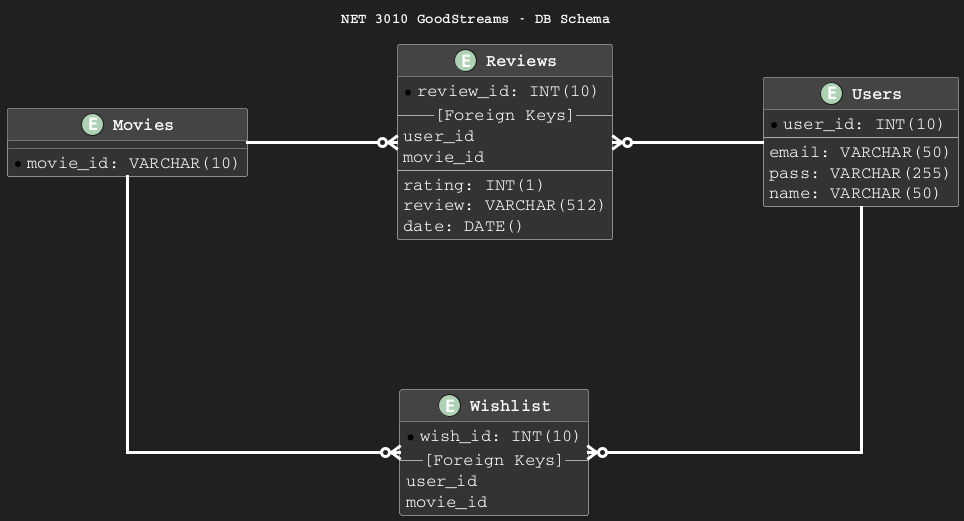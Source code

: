 @startuml Schema

skinparam{
    backgroundColor #202020
    defaultFontName Courier
    defaultFontColor #FFFFFF

    ClassBackgroundColor #333333
    ClassBorderColor #AAAAAA
    ClassHeaderBackgroundColor #444444
    ClassFontSize 19
    ClassFontStyle bold
    ClassAttributeFontSize 17
    

    Linetype ortho
    Nodesep 150
    Ranksep 150
    ArrowThickness 3
    ArrowColor #FFFFFF
  
}

title NET 3010 GoodStreams - DB Schema

entity Users {
    *user_id: INT(10)
    --
    email: VARCHAR(50)
    pass: VARCHAR(255)
    name: VARCHAR(50)
}

entity Movies {
    *movie_id: VARCHAR(10)
}

entity Wishlist {
    *wish_id: INT(10)
    --[Foreign Keys]--
    user_id
    movie_id
}

entity Reviews {
    *review_id: INT(10)
    --[Foreign Keys]--
    user_id
    movie_id
    --
    rating: INT(1)
    review: VARCHAR(512)
    date: DATE()
}

Users -d-o{ Wishlist
Users -l-o{ Reviews
Movies -o{ Wishlist
Movies -o{ Reviews

@enduml